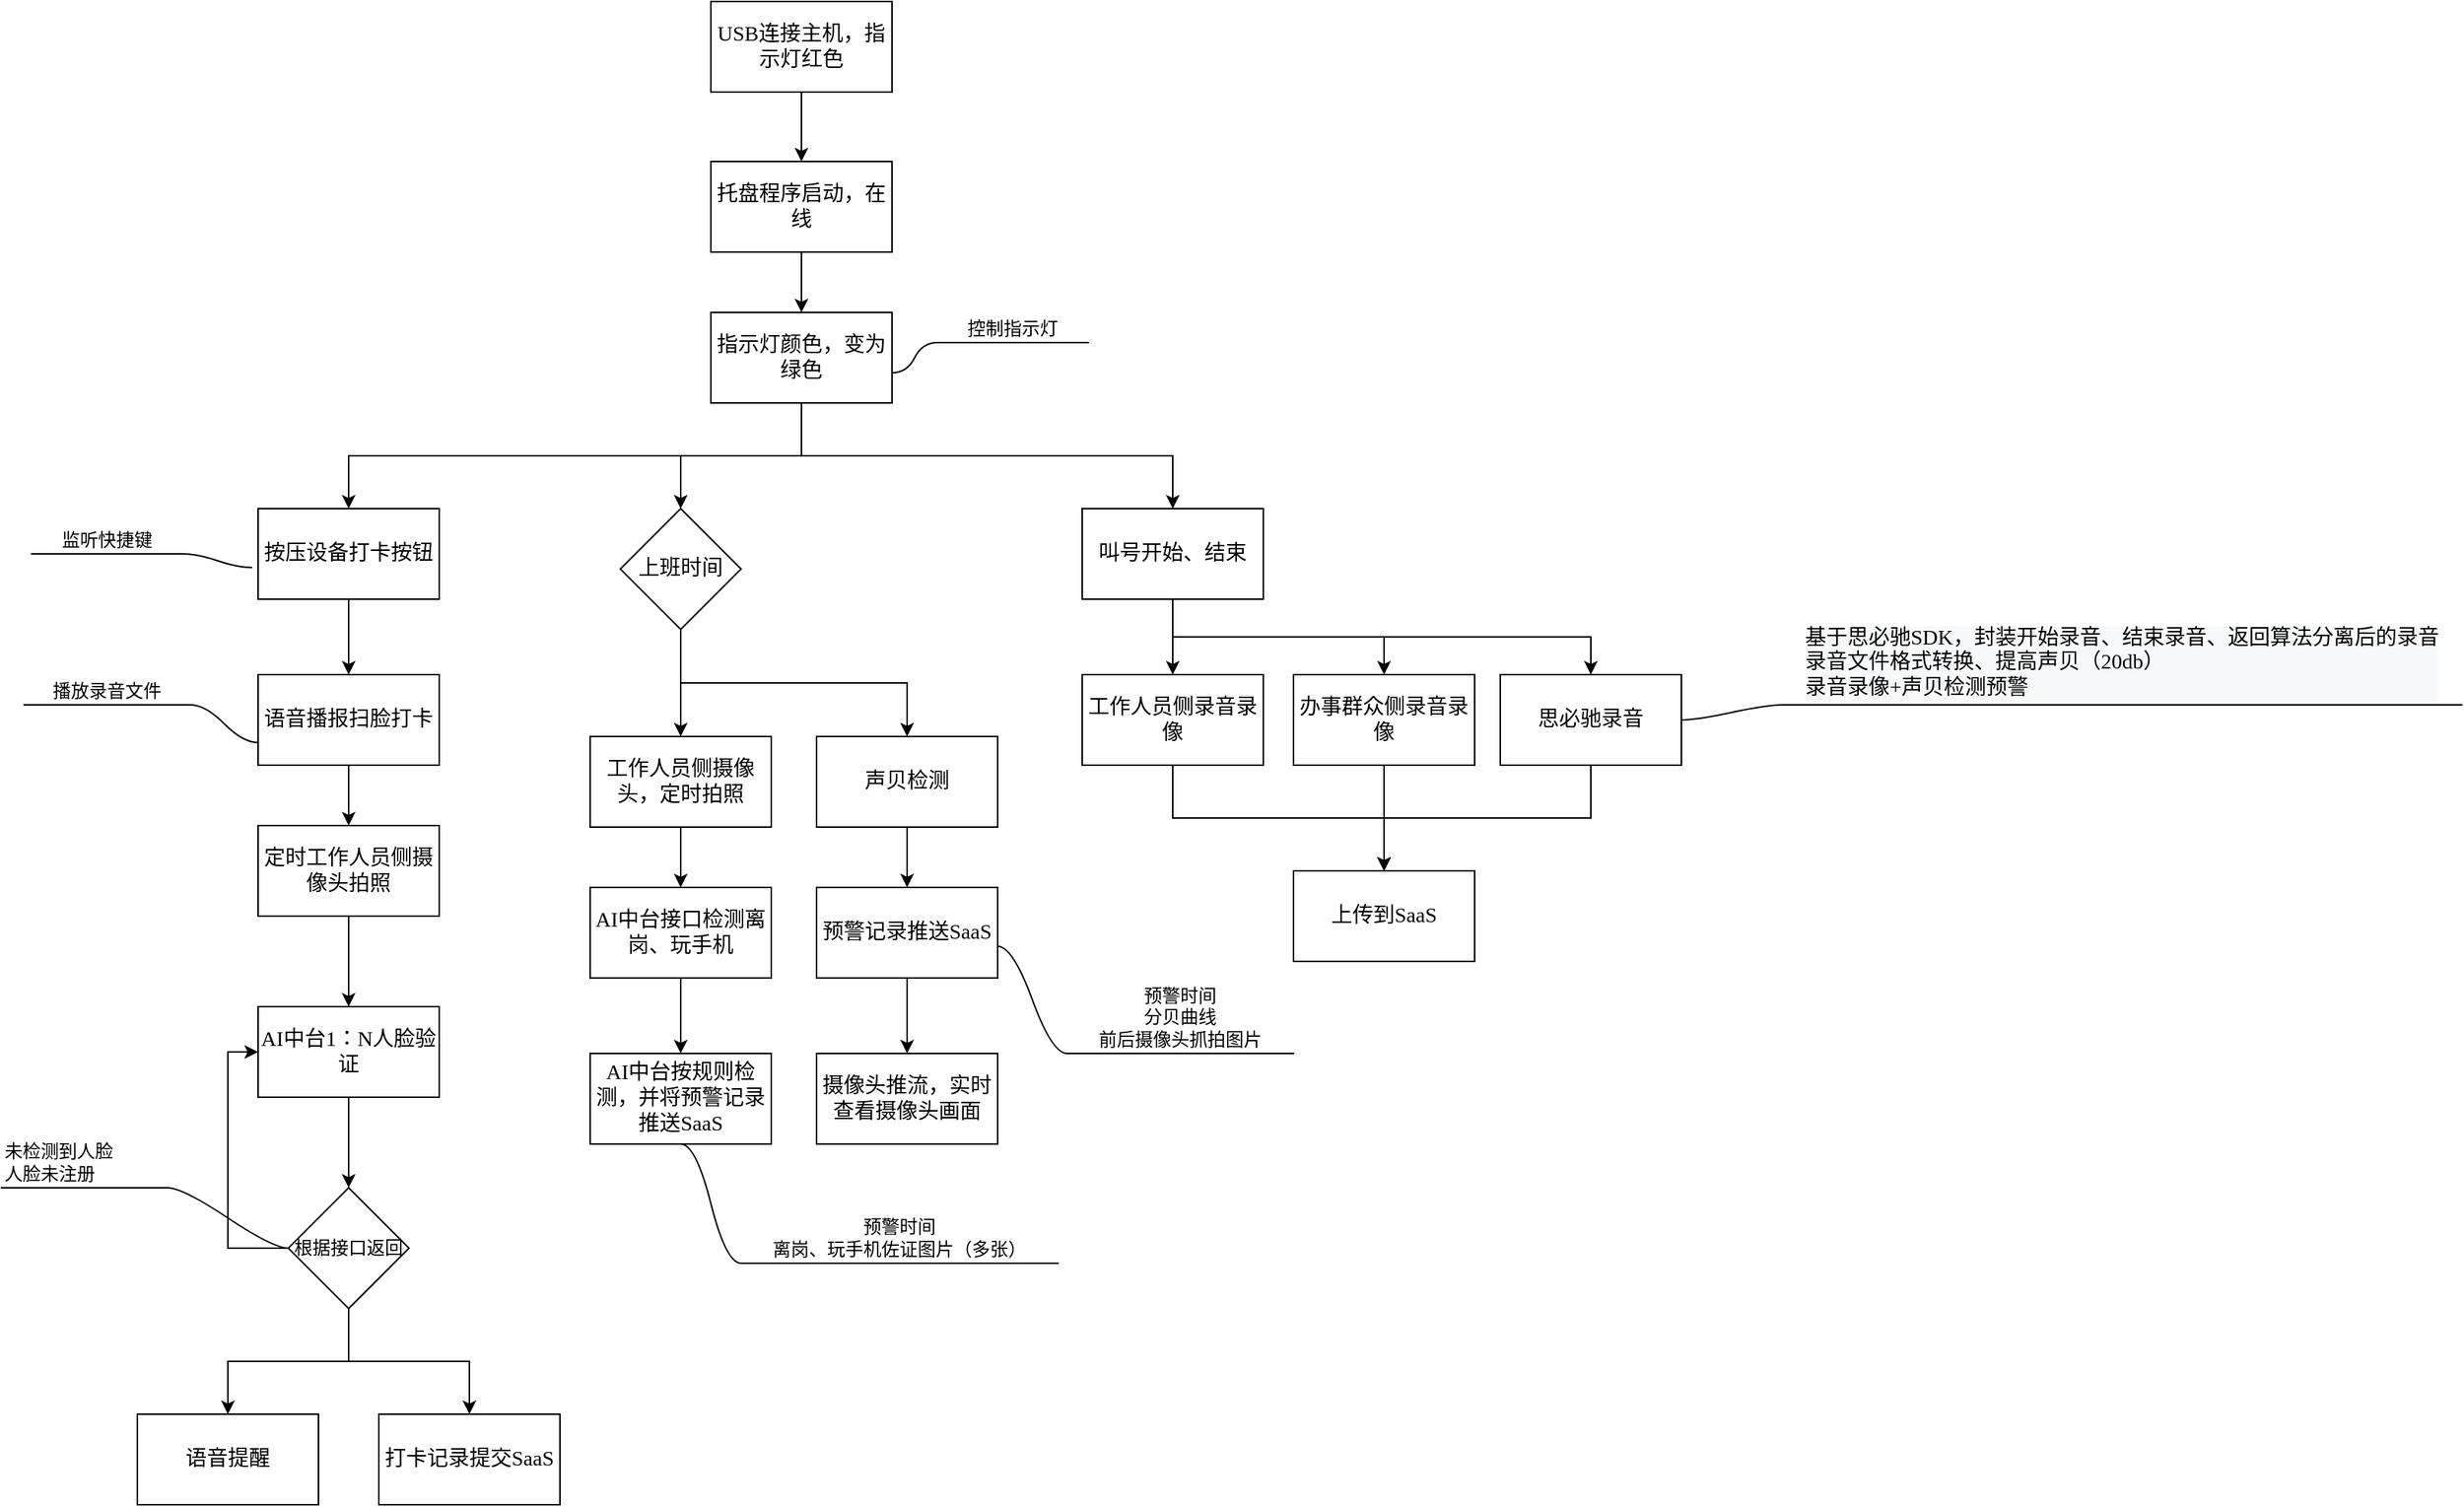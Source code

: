 <mxfile version="24.9.0">
  <diagram name="第 1 页" id="kdUgp8HAoLFUEc_NWHWy">
    <mxGraphModel dx="1434" dy="792" grid="1" gridSize="10" guides="1" tooltips="1" connect="1" arrows="1" fold="1" page="1" pageScale="1" pageWidth="827" pageHeight="1169" math="0" shadow="0">
      <root>
        <mxCell id="0" />
        <mxCell id="1" parent="0" />
        <mxCell id="lpU7cfMmDj1gJtjpGfW_-1" style="edgeStyle=orthogonalEdgeStyle;rounded=0;orthogonalLoop=1;jettySize=auto;html=1;exitX=0.5;exitY=1;exitDx=0;exitDy=0;entryX=0.5;entryY=0;entryDx=0;entryDy=0;fontFamily=阿里巴巴普惠体;fontSize=14;" edge="1" parent="1" source="lpU7cfMmDj1gJtjpGfW_-2" target="lpU7cfMmDj1gJtjpGfW_-4">
          <mxGeometry relative="1" as="geometry" />
        </mxCell>
        <mxCell id="lpU7cfMmDj1gJtjpGfW_-2" value="USB连接主机，指示灯红色" style="rounded=0;whiteSpace=wrap;html=1;fontFamily=阿里巴巴普惠体;fontSize=14;" vertex="1" parent="1">
          <mxGeometry x="530" y="94" width="120" height="60" as="geometry" />
        </mxCell>
        <mxCell id="lpU7cfMmDj1gJtjpGfW_-3" style="edgeStyle=orthogonalEdgeStyle;rounded=0;orthogonalLoop=1;jettySize=auto;html=1;exitX=0.5;exitY=1;exitDx=0;exitDy=0;entryX=0.5;entryY=0;entryDx=0;entryDy=0;fontFamily=阿里巴巴普惠体;fontSize=14;" edge="1" parent="1" source="lpU7cfMmDj1gJtjpGfW_-4" target="lpU7cfMmDj1gJtjpGfW_-8">
          <mxGeometry relative="1" as="geometry" />
        </mxCell>
        <mxCell id="lpU7cfMmDj1gJtjpGfW_-4" value="托盘程序启动，在线" style="rounded=0;whiteSpace=wrap;html=1;fontFamily=阿里巴巴普惠体;fontSize=14;" vertex="1" parent="1">
          <mxGeometry x="530" y="200" width="120" height="60" as="geometry" />
        </mxCell>
        <mxCell id="lpU7cfMmDj1gJtjpGfW_-5" style="edgeStyle=orthogonalEdgeStyle;rounded=0;orthogonalLoop=1;jettySize=auto;html=1;exitX=0.5;exitY=1;exitDx=0;exitDy=0;entryX=0.5;entryY=0;entryDx=0;entryDy=0;fontFamily=阿里巴巴普惠体;fontSize=14;" edge="1" parent="1" source="lpU7cfMmDj1gJtjpGfW_-8" target="lpU7cfMmDj1gJtjpGfW_-10">
          <mxGeometry relative="1" as="geometry" />
        </mxCell>
        <mxCell id="lpU7cfMmDj1gJtjpGfW_-7" style="edgeStyle=orthogonalEdgeStyle;rounded=0;orthogonalLoop=1;jettySize=auto;html=1;exitX=0.5;exitY=1;exitDx=0;exitDy=0;entryX=0.5;entryY=0;entryDx=0;entryDy=0;fontFamily=阿里巴巴普惠体;fontSize=14;" edge="1" parent="1" source="lpU7cfMmDj1gJtjpGfW_-8" target="lpU7cfMmDj1gJtjpGfW_-28">
          <mxGeometry relative="1" as="geometry" />
        </mxCell>
        <mxCell id="lpU7cfMmDj1gJtjpGfW_-67" style="edgeStyle=orthogonalEdgeStyle;rounded=0;orthogonalLoop=1;jettySize=auto;html=1;exitX=0.5;exitY=1;exitDx=0;exitDy=0;entryX=0.5;entryY=0;entryDx=0;entryDy=0;" edge="1" parent="1" source="lpU7cfMmDj1gJtjpGfW_-8" target="lpU7cfMmDj1gJtjpGfW_-46">
          <mxGeometry relative="1" as="geometry" />
        </mxCell>
        <mxCell id="lpU7cfMmDj1gJtjpGfW_-8" value="指示灯颜色，变为绿色" style="rounded=0;whiteSpace=wrap;html=1;fontFamily=阿里巴巴普惠体;fontSize=14;" vertex="1" parent="1">
          <mxGeometry x="530" y="300" width="120" height="60" as="geometry" />
        </mxCell>
        <mxCell id="lpU7cfMmDj1gJtjpGfW_-9" style="edgeStyle=orthogonalEdgeStyle;rounded=0;orthogonalLoop=1;jettySize=auto;html=1;exitX=0.5;exitY=1;exitDx=0;exitDy=0;fontFamily=阿里巴巴普惠体;fontSize=14;" edge="1" parent="1" source="lpU7cfMmDj1gJtjpGfW_-10" target="lpU7cfMmDj1gJtjpGfW_-12">
          <mxGeometry relative="1" as="geometry" />
        </mxCell>
        <mxCell id="lpU7cfMmDj1gJtjpGfW_-10" value="按压设备打卡按钮" style="rounded=0;whiteSpace=wrap;html=1;fontFamily=阿里巴巴普惠体;fontSize=14;" vertex="1" parent="1">
          <mxGeometry x="230" y="430" width="120" height="60" as="geometry" />
        </mxCell>
        <mxCell id="lpU7cfMmDj1gJtjpGfW_-11" style="edgeStyle=orthogonalEdgeStyle;rounded=0;orthogonalLoop=1;jettySize=auto;html=1;exitX=0.5;exitY=1;exitDx=0;exitDy=0;entryX=0.5;entryY=0;entryDx=0;entryDy=0;fontFamily=阿里巴巴普惠体;fontSize=14;" edge="1" parent="1" source="lpU7cfMmDj1gJtjpGfW_-12" target="lpU7cfMmDj1gJtjpGfW_-14">
          <mxGeometry relative="1" as="geometry" />
        </mxCell>
        <mxCell id="lpU7cfMmDj1gJtjpGfW_-12" value="语音播报扫脸打卡" style="rounded=0;whiteSpace=wrap;html=1;fontFamily=阿里巴巴普惠体;fontSize=14;" vertex="1" parent="1">
          <mxGeometry x="230" y="540" width="120" height="60" as="geometry" />
        </mxCell>
        <mxCell id="lpU7cfMmDj1gJtjpGfW_-13" style="edgeStyle=orthogonalEdgeStyle;rounded=0;orthogonalLoop=1;jettySize=auto;html=1;exitX=0.5;exitY=1;exitDx=0;exitDy=0;entryX=0.5;entryY=0;entryDx=0;entryDy=0;fontFamily=阿里巴巴普惠体;fontSize=14;" edge="1" parent="1" source="lpU7cfMmDj1gJtjpGfW_-14" target="lpU7cfMmDj1gJtjpGfW_-16">
          <mxGeometry relative="1" as="geometry" />
        </mxCell>
        <mxCell id="lpU7cfMmDj1gJtjpGfW_-14" value="定时工作人员侧摄像头拍照" style="rounded=0;whiteSpace=wrap;html=1;fontFamily=阿里巴巴普惠体;fontSize=14;" vertex="1" parent="1">
          <mxGeometry x="230" y="640" width="120" height="60" as="geometry" />
        </mxCell>
        <mxCell id="lpU7cfMmDj1gJtjpGfW_-55" style="edgeStyle=orthogonalEdgeStyle;rounded=0;orthogonalLoop=1;jettySize=auto;html=1;exitX=0.5;exitY=1;exitDx=0;exitDy=0;entryX=0.5;entryY=0;entryDx=0;entryDy=0;" edge="1" parent="1" source="lpU7cfMmDj1gJtjpGfW_-16" target="lpU7cfMmDj1gJtjpGfW_-52">
          <mxGeometry relative="1" as="geometry" />
        </mxCell>
        <mxCell id="lpU7cfMmDj1gJtjpGfW_-16" value="AI中台1：N人脸验证" style="rounded=0;whiteSpace=wrap;html=1;fontFamily=阿里巴巴普惠体;fontSize=14;" vertex="1" parent="1">
          <mxGeometry x="230" y="760" width="120" height="60" as="geometry" />
        </mxCell>
        <mxCell id="lpU7cfMmDj1gJtjpGfW_-17" value="语音提醒" style="rounded=0;whiteSpace=wrap;html=1;fontFamily=阿里巴巴普惠体;fontSize=14;" vertex="1" parent="1">
          <mxGeometry x="150" y="1030" width="120" height="60" as="geometry" />
        </mxCell>
        <mxCell id="lpU7cfMmDj1gJtjpGfW_-21" style="edgeStyle=orthogonalEdgeStyle;rounded=0;orthogonalLoop=1;jettySize=auto;html=1;exitX=0.5;exitY=1;exitDx=0;exitDy=0;entryX=0.5;entryY=0;entryDx=0;entryDy=0;fontFamily=阿里巴巴普惠体;fontSize=14;" edge="1" parent="1" source="lpU7cfMmDj1gJtjpGfW_-22" target="lpU7cfMmDj1gJtjpGfW_-24">
          <mxGeometry relative="1" as="geometry" />
        </mxCell>
        <mxCell id="lpU7cfMmDj1gJtjpGfW_-22" value="工作人员侧摄像头，定时拍照" style="rounded=0;whiteSpace=wrap;html=1;fontFamily=阿里巴巴普惠体;fontSize=14;" vertex="1" parent="1">
          <mxGeometry x="450" y="581" width="120" height="60" as="geometry" />
        </mxCell>
        <mxCell id="lpU7cfMmDj1gJtjpGfW_-23" style="edgeStyle=orthogonalEdgeStyle;rounded=0;orthogonalLoop=1;jettySize=auto;html=1;exitX=0.5;exitY=1;exitDx=0;exitDy=0;entryX=0.5;entryY=0;entryDx=0;entryDy=0;fontFamily=阿里巴巴普惠体;fontSize=14;" edge="1" parent="1" source="lpU7cfMmDj1gJtjpGfW_-24" target="lpU7cfMmDj1gJtjpGfW_-38">
          <mxGeometry relative="1" as="geometry" />
        </mxCell>
        <mxCell id="lpU7cfMmDj1gJtjpGfW_-24" value="AI中台接口检测离岗、玩手机" style="rounded=0;whiteSpace=wrap;html=1;fontFamily=阿里巴巴普惠体;fontSize=14;" vertex="1" parent="1">
          <mxGeometry x="450" y="681" width="120" height="60" as="geometry" />
        </mxCell>
        <mxCell id="lpU7cfMmDj1gJtjpGfW_-25" style="edgeStyle=orthogonalEdgeStyle;rounded=0;orthogonalLoop=1;jettySize=auto;html=1;exitX=0.5;exitY=1;exitDx=0;exitDy=0;entryX=0.5;entryY=0;entryDx=0;entryDy=0;fontFamily=阿里巴巴普惠体;fontSize=14;" edge="1" parent="1" source="lpU7cfMmDj1gJtjpGfW_-28" target="lpU7cfMmDj1gJtjpGfW_-30">
          <mxGeometry relative="1" as="geometry" />
        </mxCell>
        <mxCell id="lpU7cfMmDj1gJtjpGfW_-26" style="edgeStyle=orthogonalEdgeStyle;rounded=0;orthogonalLoop=1;jettySize=auto;html=1;exitX=0.5;exitY=1;exitDx=0;exitDy=0;entryX=0.5;entryY=0;entryDx=0;entryDy=0;fontFamily=阿里巴巴普惠体;fontSize=14;" edge="1" parent="1" source="lpU7cfMmDj1gJtjpGfW_-28" target="lpU7cfMmDj1gJtjpGfW_-35">
          <mxGeometry relative="1" as="geometry" />
        </mxCell>
        <mxCell id="lpU7cfMmDj1gJtjpGfW_-27" style="edgeStyle=orthogonalEdgeStyle;rounded=0;orthogonalLoop=1;jettySize=auto;html=1;exitX=0.5;exitY=1;exitDx=0;exitDy=0;entryX=0.5;entryY=0;entryDx=0;entryDy=0;fontFamily=阿里巴巴普惠体;fontSize=14;" edge="1" parent="1" source="lpU7cfMmDj1gJtjpGfW_-28" target="lpU7cfMmDj1gJtjpGfW_-33">
          <mxGeometry relative="1" as="geometry" />
        </mxCell>
        <mxCell id="lpU7cfMmDj1gJtjpGfW_-28" value="叫号开始、结束" style="rounded=0;whiteSpace=wrap;html=1;fontFamily=阿里巴巴普惠体;fontSize=14;" vertex="1" parent="1">
          <mxGeometry x="776" y="430" width="120" height="60" as="geometry" />
        </mxCell>
        <mxCell id="lpU7cfMmDj1gJtjpGfW_-29" style="edgeStyle=orthogonalEdgeStyle;rounded=0;orthogonalLoop=1;jettySize=auto;html=1;exitX=0.5;exitY=1;exitDx=0;exitDy=0;entryX=0.5;entryY=0;entryDx=0;entryDy=0;fontFamily=阿里巴巴普惠体;fontSize=14;" edge="1" parent="1" source="lpU7cfMmDj1gJtjpGfW_-30" target="lpU7cfMmDj1gJtjpGfW_-31">
          <mxGeometry relative="1" as="geometry" />
        </mxCell>
        <mxCell id="lpU7cfMmDj1gJtjpGfW_-30" value="工作人员侧录音录像" style="rounded=0;whiteSpace=wrap;html=1;fontFamily=阿里巴巴普惠体;fontSize=14;" vertex="1" parent="1">
          <mxGeometry x="776" y="540" width="120" height="60" as="geometry" />
        </mxCell>
        <mxCell id="lpU7cfMmDj1gJtjpGfW_-31" value="上传到SaaS" style="rounded=0;whiteSpace=wrap;html=1;fontFamily=阿里巴巴普惠体;fontSize=14;" vertex="1" parent="1">
          <mxGeometry x="916" y="670" width="120" height="60" as="geometry" />
        </mxCell>
        <mxCell id="lpU7cfMmDj1gJtjpGfW_-32" style="edgeStyle=orthogonalEdgeStyle;rounded=0;orthogonalLoop=1;jettySize=auto;html=1;exitX=0.5;exitY=1;exitDx=0;exitDy=0;entryX=0.5;entryY=0;entryDx=0;entryDy=0;fontFamily=阿里巴巴普惠体;fontSize=14;" edge="1" parent="1" source="lpU7cfMmDj1gJtjpGfW_-33" target="lpU7cfMmDj1gJtjpGfW_-31">
          <mxGeometry relative="1" as="geometry" />
        </mxCell>
        <mxCell id="lpU7cfMmDj1gJtjpGfW_-33" value="思必驰录音" style="rounded=0;whiteSpace=wrap;html=1;fontFamily=阿里巴巴普惠体;fontSize=14;" vertex="1" parent="1">
          <mxGeometry x="1053" y="540" width="120" height="60" as="geometry" />
        </mxCell>
        <mxCell id="lpU7cfMmDj1gJtjpGfW_-34" style="edgeStyle=orthogonalEdgeStyle;rounded=0;orthogonalLoop=1;jettySize=auto;html=1;exitX=0.5;exitY=1;exitDx=0;exitDy=0;entryX=0.5;entryY=0;entryDx=0;entryDy=0;fontFamily=阿里巴巴普惠体;fontSize=14;" edge="1" parent="1" source="lpU7cfMmDj1gJtjpGfW_-35" target="lpU7cfMmDj1gJtjpGfW_-31">
          <mxGeometry relative="1" as="geometry" />
        </mxCell>
        <mxCell id="lpU7cfMmDj1gJtjpGfW_-35" value="办事群众侧录音录像" style="rounded=0;whiteSpace=wrap;html=1;fontFamily=阿里巴巴普惠体;fontSize=14;" vertex="1" parent="1">
          <mxGeometry x="916" y="540" width="120" height="60" as="geometry" />
        </mxCell>
        <mxCell id="lpU7cfMmDj1gJtjpGfW_-36" style="edgeStyle=orthogonalEdgeStyle;rounded=0;orthogonalLoop=1;jettySize=auto;html=1;exitX=0.5;exitY=1;exitDx=0;exitDy=0;entryX=0.5;entryY=0;entryDx=0;entryDy=0;fontFamily=阿里巴巴普惠体;fontSize=14;" edge="1" parent="1" source="lpU7cfMmDj1gJtjpGfW_-37" target="lpU7cfMmDj1gJtjpGfW_-39">
          <mxGeometry relative="1" as="geometry" />
        </mxCell>
        <mxCell id="lpU7cfMmDj1gJtjpGfW_-37" value="声贝检测" style="rounded=0;whiteSpace=wrap;html=1;fontFamily=阿里巴巴普惠体;fontSize=14;" vertex="1" parent="1">
          <mxGeometry x="600" y="581" width="120" height="60" as="geometry" />
        </mxCell>
        <mxCell id="lpU7cfMmDj1gJtjpGfW_-38" value="AI中台按规则检测，并将预警记录推送SaaS" style="rounded=0;whiteSpace=wrap;html=1;fontFamily=阿里巴巴普惠体;fontSize=14;" vertex="1" parent="1">
          <mxGeometry x="450" y="791" width="120" height="60" as="geometry" />
        </mxCell>
        <mxCell id="lpU7cfMmDj1gJtjpGfW_-78" style="edgeStyle=orthogonalEdgeStyle;rounded=0;orthogonalLoop=1;jettySize=auto;html=1;exitX=0.5;exitY=1;exitDx=0;exitDy=0;entryX=0.5;entryY=0;entryDx=0;entryDy=0;" edge="1" parent="1" source="lpU7cfMmDj1gJtjpGfW_-39" target="lpU7cfMmDj1gJtjpGfW_-77">
          <mxGeometry relative="1" as="geometry" />
        </mxCell>
        <mxCell id="lpU7cfMmDj1gJtjpGfW_-39" value="预警记录推送SaaS" style="rounded=0;whiteSpace=wrap;html=1;fontFamily=阿里巴巴普惠体;fontSize=14;" vertex="1" parent="1">
          <mxGeometry x="600" y="681" width="120" height="60" as="geometry" />
        </mxCell>
        <mxCell id="lpU7cfMmDj1gJtjpGfW_-44" value="控制指示灯" style="whiteSpace=wrap;html=1;shape=partialRectangle;top=0;left=0;bottom=1;right=0;points=[[0,1],[1,1]];fillColor=none;align=center;verticalAlign=bottom;routingCenterY=0.5;snapToPoint=1;recursiveResize=0;autosize=1;treeFolding=1;treeMoving=1;newEdgeStyle={&quot;edgeStyle&quot;:&quot;entityRelationEdgeStyle&quot;,&quot;startArrow&quot;:&quot;none&quot;,&quot;endArrow&quot;:&quot;none&quot;,&quot;segment&quot;:10,&quot;curved&quot;:1,&quot;sourcePerimeterSpacing&quot;:0,&quot;targetPerimeterSpacing&quot;:0};" vertex="1" parent="1">
          <mxGeometry x="680" y="290" width="100" height="30" as="geometry" />
        </mxCell>
        <mxCell id="lpU7cfMmDj1gJtjpGfW_-45" value="" style="edgeStyle=entityRelationEdgeStyle;startArrow=none;endArrow=none;segment=10;curved=1;sourcePerimeterSpacing=0;targetPerimeterSpacing=0;rounded=0;" edge="1" target="lpU7cfMmDj1gJtjpGfW_-44" parent="1">
          <mxGeometry relative="1" as="geometry">
            <mxPoint x="650" y="340" as="sourcePoint" />
          </mxGeometry>
        </mxCell>
        <mxCell id="lpU7cfMmDj1gJtjpGfW_-65" style="edgeStyle=orthogonalEdgeStyle;rounded=0;orthogonalLoop=1;jettySize=auto;html=1;exitX=0.5;exitY=1;exitDx=0;exitDy=0;entryX=0.5;entryY=0;entryDx=0;entryDy=0;" edge="1" parent="1" source="lpU7cfMmDj1gJtjpGfW_-46" target="lpU7cfMmDj1gJtjpGfW_-22">
          <mxGeometry relative="1" as="geometry" />
        </mxCell>
        <mxCell id="lpU7cfMmDj1gJtjpGfW_-68" style="edgeStyle=orthogonalEdgeStyle;rounded=0;orthogonalLoop=1;jettySize=auto;html=1;exitX=0.5;exitY=1;exitDx=0;exitDy=0;" edge="1" parent="1" source="lpU7cfMmDj1gJtjpGfW_-46" target="lpU7cfMmDj1gJtjpGfW_-37">
          <mxGeometry relative="1" as="geometry" />
        </mxCell>
        <mxCell id="lpU7cfMmDj1gJtjpGfW_-46" value="&lt;span style=&quot;font-family: 阿里巴巴普惠体; font-size: 14px;&quot;&gt;上班时间&lt;/span&gt;" style="rhombus;whiteSpace=wrap;html=1;" vertex="1" parent="1">
          <mxGeometry x="470" y="430" width="80" height="80" as="geometry" />
        </mxCell>
        <mxCell id="lpU7cfMmDj1gJtjpGfW_-47" value="监听快捷键" style="whiteSpace=wrap;html=1;shape=partialRectangle;top=0;left=0;bottom=1;right=0;points=[[0,1],[1,1]];fillColor=none;align=center;verticalAlign=bottom;routingCenterY=0.5;snapToPoint=1;recursiveResize=0;autosize=1;treeFolding=1;treeMoving=1;newEdgeStyle={&quot;edgeStyle&quot;:&quot;entityRelationEdgeStyle&quot;,&quot;startArrow&quot;:&quot;none&quot;,&quot;endArrow&quot;:&quot;none&quot;,&quot;segment&quot;:10,&quot;curved&quot;:1,&quot;sourcePerimeterSpacing&quot;:0,&quot;targetPerimeterSpacing&quot;:0};flipH=1;" vertex="1" parent="1">
          <mxGeometry x="80" y="430" width="100" height="30" as="geometry" />
        </mxCell>
        <mxCell id="lpU7cfMmDj1gJtjpGfW_-48" value="" style="edgeStyle=entityRelationEdgeStyle;startArrow=none;endArrow=none;segment=10;curved=1;sourcePerimeterSpacing=0;targetPerimeterSpacing=0;rounded=0;exitX=-0.033;exitY=0.65;exitDx=0;exitDy=0;exitPerimeter=0;" edge="1" target="lpU7cfMmDj1gJtjpGfW_-47" parent="1" source="lpU7cfMmDj1gJtjpGfW_-10">
          <mxGeometry relative="1" as="geometry">
            <mxPoint x="90" y="480" as="sourcePoint" />
          </mxGeometry>
        </mxCell>
        <mxCell id="lpU7cfMmDj1gJtjpGfW_-50" value="播放录音文件" style="whiteSpace=wrap;html=1;shape=partialRectangle;top=0;left=0;bottom=1;right=0;points=[[0,1],[1,1]];fillColor=none;align=center;verticalAlign=bottom;routingCenterY=0.5;snapToPoint=1;recursiveResize=0;autosize=1;treeFolding=1;treeMoving=1;newEdgeStyle={&quot;edgeStyle&quot;:&quot;entityRelationEdgeStyle&quot;,&quot;startArrow&quot;:&quot;none&quot;,&quot;endArrow&quot;:&quot;none&quot;,&quot;segment&quot;:10,&quot;curved&quot;:1,&quot;sourcePerimeterSpacing&quot;:0,&quot;targetPerimeterSpacing&quot;:0};flipH=1;" vertex="1" parent="1">
          <mxGeometry x="75" y="530" width="110" height="30" as="geometry" />
        </mxCell>
        <mxCell id="lpU7cfMmDj1gJtjpGfW_-51" value="" style="edgeStyle=entityRelationEdgeStyle;startArrow=none;endArrow=none;segment=10;curved=1;sourcePerimeterSpacing=0;targetPerimeterSpacing=0;rounded=0;exitX=0;exitY=0.75;exitDx=0;exitDy=0;" edge="1" target="lpU7cfMmDj1gJtjpGfW_-50" parent="1" source="lpU7cfMmDj1gJtjpGfW_-12">
          <mxGeometry relative="1" as="geometry">
            <mxPoint x="80" y="585" as="sourcePoint" />
          </mxGeometry>
        </mxCell>
        <mxCell id="lpU7cfMmDj1gJtjpGfW_-53" style="edgeStyle=orthogonalEdgeStyle;rounded=0;orthogonalLoop=1;jettySize=auto;html=1;exitX=0.5;exitY=1;exitDx=0;exitDy=0;entryX=0.5;entryY=0;entryDx=0;entryDy=0;" edge="1" parent="1" source="lpU7cfMmDj1gJtjpGfW_-52" target="lpU7cfMmDj1gJtjpGfW_-17">
          <mxGeometry relative="1" as="geometry" />
        </mxCell>
        <mxCell id="lpU7cfMmDj1gJtjpGfW_-54" style="edgeStyle=orthogonalEdgeStyle;rounded=0;orthogonalLoop=1;jettySize=auto;html=1;exitX=0;exitY=0.5;exitDx=0;exitDy=0;entryX=0;entryY=0.5;entryDx=0;entryDy=0;" edge="1" parent="1" source="lpU7cfMmDj1gJtjpGfW_-52" target="lpU7cfMmDj1gJtjpGfW_-16">
          <mxGeometry relative="1" as="geometry" />
        </mxCell>
        <mxCell id="lpU7cfMmDj1gJtjpGfW_-61" style="edgeStyle=orthogonalEdgeStyle;rounded=0;orthogonalLoop=1;jettySize=auto;html=1;exitX=0.5;exitY=1;exitDx=0;exitDy=0;entryX=0.5;entryY=0;entryDx=0;entryDy=0;" edge="1" parent="1" source="lpU7cfMmDj1gJtjpGfW_-52" target="lpU7cfMmDj1gJtjpGfW_-60">
          <mxGeometry relative="1" as="geometry" />
        </mxCell>
        <mxCell id="lpU7cfMmDj1gJtjpGfW_-52" value="根据接口返回" style="rhombus;whiteSpace=wrap;html=1;" vertex="1" parent="1">
          <mxGeometry x="250" y="880" width="80" height="80" as="geometry" />
        </mxCell>
        <mxCell id="lpU7cfMmDj1gJtjpGfW_-58" value="&lt;div&gt;&lt;br&gt;&lt;/div&gt;&lt;div&gt;&lt;br&gt;&lt;/div&gt;&lt;div&gt;&lt;br&gt;&lt;/div&gt;&lt;div&gt;&lt;br&gt;&lt;/div&gt;&lt;div&gt;&lt;br&gt;&lt;/div&gt;&lt;div&gt;&lt;span style=&quot;background-color: initial;&quot;&gt;未检测到人脸&lt;/span&gt;&lt;/div&gt;&lt;div&gt;人脸未注册&lt;/div&gt;" style="whiteSpace=wrap;html=1;shape=partialRectangle;top=0;left=0;bottom=1;right=0;points=[[0,1],[1,1]];fillColor=none;align=left;verticalAlign=bottom;routingCenterY=0.5;snapToPoint=1;recursiveResize=0;autosize=1;treeFolding=1;treeMoving=1;newEdgeStyle={&quot;edgeStyle&quot;:&quot;entityRelationEdgeStyle&quot;,&quot;startArrow&quot;:&quot;none&quot;,&quot;endArrow&quot;:&quot;none&quot;,&quot;segment&quot;:10,&quot;curved&quot;:1,&quot;sourcePerimeterSpacing&quot;:0,&quot;targetPerimeterSpacing&quot;:0};flipH=1;" vertex="1" parent="1">
          <mxGeometry x="60" y="830" width="110" height="50" as="geometry" />
        </mxCell>
        <mxCell id="lpU7cfMmDj1gJtjpGfW_-59" value="" style="edgeStyle=entityRelationEdgeStyle;startArrow=none;endArrow=none;segment=10;curved=1;sourcePerimeterSpacing=0;targetPerimeterSpacing=0;rounded=0;exitX=0;exitY=0.5;exitDx=0;exitDy=0;" edge="1" target="lpU7cfMmDj1gJtjpGfW_-58" parent="1" source="lpU7cfMmDj1gJtjpGfW_-52">
          <mxGeometry relative="1" as="geometry">
            <mxPoint x="90" y="860" as="sourcePoint" />
          </mxGeometry>
        </mxCell>
        <mxCell id="lpU7cfMmDj1gJtjpGfW_-60" value="打卡记录提交SaaS" style="rounded=0;whiteSpace=wrap;html=1;fontFamily=阿里巴巴普惠体;fontSize=14;" vertex="1" parent="1">
          <mxGeometry x="310" y="1030" width="120" height="60" as="geometry" />
        </mxCell>
        <mxCell id="lpU7cfMmDj1gJtjpGfW_-71" value="&lt;div&gt;&lt;br&gt;&lt;/div&gt;&lt;div&gt;&lt;br&gt;&lt;/div&gt;预警时间&lt;div&gt;分贝曲线&lt;div&gt;前后摄像头抓拍图片&lt;/div&gt;&lt;/div&gt;" style="whiteSpace=wrap;html=1;shape=partialRectangle;top=0;left=0;bottom=1;right=0;points=[[0,1],[1,1]];fillColor=none;align=center;verticalAlign=bottom;routingCenterY=0.5;snapToPoint=1;recursiveResize=0;autosize=1;treeFolding=1;treeMoving=1;newEdgeStyle={&quot;edgeStyle&quot;:&quot;entityRelationEdgeStyle&quot;,&quot;startArrow&quot;:&quot;none&quot;,&quot;endArrow&quot;:&quot;none&quot;,&quot;segment&quot;:10,&quot;curved&quot;:1,&quot;sourcePerimeterSpacing&quot;:0,&quot;targetPerimeterSpacing&quot;:0};" vertex="1" parent="1">
          <mxGeometry x="766" y="720" width="150" height="71" as="geometry" />
        </mxCell>
        <mxCell id="lpU7cfMmDj1gJtjpGfW_-72" value="" style="edgeStyle=entityRelationEdgeStyle;startArrow=none;endArrow=none;segment=10;curved=1;sourcePerimeterSpacing=0;targetPerimeterSpacing=0;rounded=0;" edge="1" target="lpU7cfMmDj1gJtjpGfW_-71" parent="1">
          <mxGeometry relative="1" as="geometry">
            <mxPoint x="720" y="720" as="sourcePoint" />
          </mxGeometry>
        </mxCell>
        <mxCell id="lpU7cfMmDj1gJtjpGfW_-75" value="预警时间&lt;div&gt;离岗、玩手机佐证图片（多张）&lt;/div&gt;" style="whiteSpace=wrap;html=1;shape=partialRectangle;top=0;left=0;bottom=1;right=0;points=[[0,1],[1,1]];fillColor=none;align=center;verticalAlign=bottom;routingCenterY=0.5;snapToPoint=1;recursiveResize=0;autosize=1;treeFolding=1;treeMoving=1;newEdgeStyle={&quot;edgeStyle&quot;:&quot;entityRelationEdgeStyle&quot;,&quot;startArrow&quot;:&quot;none&quot;,&quot;endArrow&quot;:&quot;none&quot;,&quot;segment&quot;:10,&quot;curved&quot;:1,&quot;sourcePerimeterSpacing&quot;:0,&quot;targetPerimeterSpacing&quot;:0};" vertex="1" parent="1">
          <mxGeometry x="550" y="890" width="210" height="40" as="geometry" />
        </mxCell>
        <mxCell id="lpU7cfMmDj1gJtjpGfW_-76" value="" style="edgeStyle=entityRelationEdgeStyle;startArrow=none;endArrow=none;segment=10;curved=1;sourcePerimeterSpacing=0;targetPerimeterSpacing=0;rounded=0;exitX=0.5;exitY=1;exitDx=0;exitDy=0;" edge="1" target="lpU7cfMmDj1gJtjpGfW_-75" parent="1" source="lpU7cfMmDj1gJtjpGfW_-38">
          <mxGeometry relative="1" as="geometry">
            <mxPoint x="570" y="820" as="sourcePoint" />
          </mxGeometry>
        </mxCell>
        <mxCell id="lpU7cfMmDj1gJtjpGfW_-77" value="摄像头推流，实时查看摄像头画面" style="rounded=0;whiteSpace=wrap;html=1;fontFamily=阿里巴巴普惠体;fontSize=14;" vertex="1" parent="1">
          <mxGeometry x="600" y="791" width="120" height="60" as="geometry" />
        </mxCell>
        <mxCell id="lpU7cfMmDj1gJtjpGfW_-80" value="&lt;div style=&quot;font-family: 阿里巴巴普惠体; font-size: 14px; text-align: left; background-color: rgb(248, 249, 250);&quot;&gt;基于思必驰SDK，封装开始录音、结束录音、返回算法分离后的录音&lt;/div&gt;&lt;div style=&quot;font-family: 阿里巴巴普惠体; font-size: 14px; text-align: left; background-color: rgb(248, 249, 250);&quot;&gt;录音文件格式转换、提高声贝（20db）&lt;/div&gt;&lt;div style=&quot;font-family: 阿里巴巴普惠体; font-size: 14px; text-align: left; background-color: rgb(248, 249, 250);&quot;&gt;录音录像+声贝检测预警&lt;/div&gt;" style="whiteSpace=wrap;html=1;shape=partialRectangle;top=0;left=0;bottom=1;right=0;points=[[0,1],[1,1]];fillColor=none;align=center;verticalAlign=bottom;routingCenterY=0.5;snapToPoint=1;recursiveResize=0;autosize=1;treeFolding=1;treeMoving=1;newEdgeStyle={&quot;edgeStyle&quot;:&quot;entityRelationEdgeStyle&quot;,&quot;startArrow&quot;:&quot;none&quot;,&quot;endArrow&quot;:&quot;none&quot;,&quot;segment&quot;:10,&quot;curved&quot;:1,&quot;sourcePerimeterSpacing&quot;:0,&quot;targetPerimeterSpacing&quot;:0};" vertex="1" parent="1">
          <mxGeometry x="1240" y="500" width="450" height="60" as="geometry" />
        </mxCell>
        <mxCell id="lpU7cfMmDj1gJtjpGfW_-81" value="" style="edgeStyle=entityRelationEdgeStyle;startArrow=none;endArrow=none;segment=10;curved=1;sourcePerimeterSpacing=0;targetPerimeterSpacing=0;rounded=0;" edge="1" target="lpU7cfMmDj1gJtjpGfW_-80" parent="1">
          <mxGeometry relative="1" as="geometry">
            <mxPoint x="1173" y="570" as="sourcePoint" />
          </mxGeometry>
        </mxCell>
      </root>
    </mxGraphModel>
  </diagram>
</mxfile>
